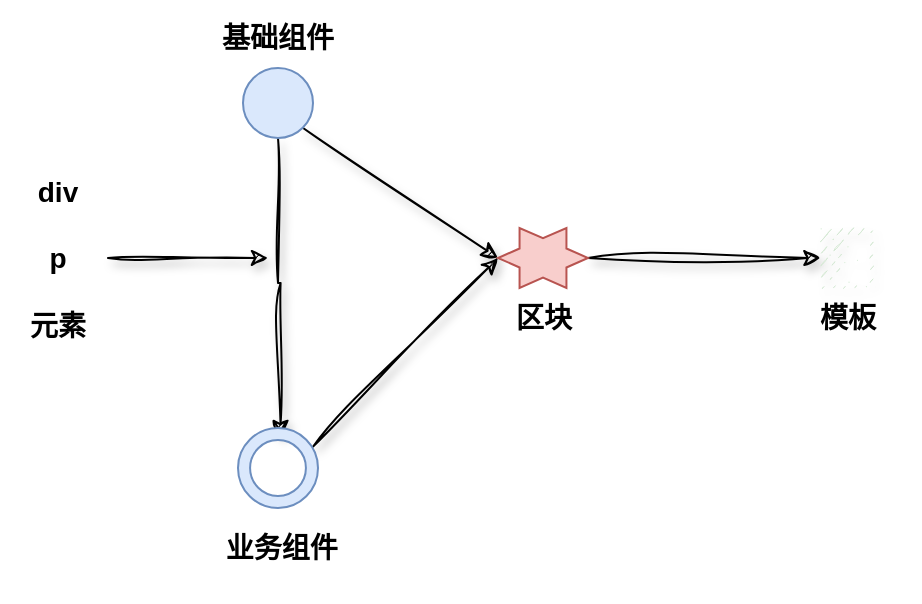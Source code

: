 <mxfile version="23.1.5" type="github">
  <diagram name="第 1 页" id="dDQUipNFQiX6oBX-kvsF">
    <mxGraphModel dx="1247" dy="659" grid="1" gridSize="10" guides="1" tooltips="1" connect="1" arrows="1" fold="1" page="1" pageScale="1" pageWidth="827" pageHeight="1169" math="0" shadow="0">
      <root>
        <mxCell id="0" />
        <mxCell id="1" parent="0" />
        <mxCell id="gEaBiGcU0Ve1vbxQW--x-1" value="&lt;span style=&quot;font-size: 14px;&quot;&gt;&lt;span style=&quot;font-size: 14px;&quot;&gt;div&lt;br style=&quot;font-size: 14px;&quot;&gt;&lt;br style=&quot;font-size: 14px;&quot;&gt;p&lt;br style=&quot;font-size: 14px;&quot;&gt;&lt;br style=&quot;font-size: 14px;&quot;&gt;元素&lt;br style=&quot;font-size: 14px;&quot;&gt;&lt;/span&gt;&lt;/span&gt;" style="text;html=1;align=center;verticalAlign=middle;whiteSpace=wrap;rounded=0;fontSize=14;fontStyle=1;sketch=1;curveFitting=1;jiggle=2;shadow=1;" vertex="1" parent="1">
          <mxGeometry x="190" y="350" width="50" height="110" as="geometry" />
        </mxCell>
        <mxCell id="gEaBiGcU0Ve1vbxQW--x-9" style="edgeStyle=orthogonalEdgeStyle;rounded=0;orthogonalLoop=1;jettySize=auto;html=1;exitX=0.5;exitY=1;exitDx=0;exitDy=0;entryX=0.532;entryY=0.112;entryDx=0;entryDy=0;sketch=1;curveFitting=1;jiggle=2;shadow=1;entryPerimeter=0;" edge="1" parent="1" source="gEaBiGcU0Ve1vbxQW--x-20" target="gEaBiGcU0Ve1vbxQW--x-19">
          <mxGeometry relative="1" as="geometry" />
        </mxCell>
        <mxCell id="gEaBiGcU0Ve1vbxQW--x-2" value="基础组件" style="text;html=1;align=center;verticalAlign=middle;whiteSpace=wrap;rounded=0;fontSize=14;fontStyle=1;sketch=1;curveFitting=1;jiggle=2;shadow=1;" vertex="1" parent="1">
          <mxGeometry x="290" y="280" width="70" height="30" as="geometry" />
        </mxCell>
        <mxCell id="gEaBiGcU0Ve1vbxQW--x-3" value="&amp;nbsp;业务组件" style="text;html=1;align=center;verticalAlign=middle;whiteSpace=wrap;rounded=0;fontSize=14;fontStyle=1;sketch=1;curveFitting=1;jiggle=2;shadow=1;" vertex="1" parent="1">
          <mxGeometry x="290" y="530" width="70" height="40" as="geometry" />
        </mxCell>
        <mxCell id="gEaBiGcU0Ve1vbxQW--x-4" value="区块" style="text;html=1;align=center;verticalAlign=middle;whiteSpace=wrap;rounded=0;fontSize=14;fontStyle=1;sketch=1;curveFitting=1;jiggle=2;shadow=1;" vertex="1" parent="1">
          <mxGeometry x="427.5" y="420" width="60" height="30" as="geometry" />
        </mxCell>
        <mxCell id="gEaBiGcU0Ve1vbxQW--x-5" value="模板" style="text;html=1;align=center;verticalAlign=middle;whiteSpace=wrap;rounded=0;fontSize=14;fontStyle=1;sketch=1;curveFitting=1;jiggle=2;shadow=1;" vertex="1" parent="1">
          <mxGeometry x="580" y="420" width="60" height="30" as="geometry" />
        </mxCell>
        <mxCell id="gEaBiGcU0Ve1vbxQW--x-11" value="" style="endArrow=classic;html=1;rounded=0;entryX=0;entryY=0.5;entryDx=0;entryDy=0;sketch=1;curveFitting=1;jiggle=2;shadow=1;entryPerimeter=0;exitX=1;exitY=1;exitDx=0;exitDy=0;" edge="1" parent="1" source="gEaBiGcU0Ve1vbxQW--x-20" target="gEaBiGcU0Ve1vbxQW--x-18">
          <mxGeometry width="50" height="50" relative="1" as="geometry">
            <mxPoint x="350" y="310" as="sourcePoint" />
            <mxPoint x="360" y="520" as="targetPoint" />
          </mxGeometry>
        </mxCell>
        <mxCell id="gEaBiGcU0Ve1vbxQW--x-12" value="" style="endArrow=classic;html=1;rounded=0;entryX=0;entryY=0.5;entryDx=0;entryDy=0;exitX=0.939;exitY=0.232;exitDx=0;exitDy=0;sketch=1;curveFitting=1;jiggle=2;shadow=1;entryPerimeter=0;exitPerimeter=0;" edge="1" parent="1" source="gEaBiGcU0Ve1vbxQW--x-19" target="gEaBiGcU0Ve1vbxQW--x-18">
          <mxGeometry width="50" height="50" relative="1" as="geometry">
            <mxPoint x="360" y="480" as="sourcePoint" />
            <mxPoint x="430" y="570" as="targetPoint" />
          </mxGeometry>
        </mxCell>
        <mxCell id="gEaBiGcU0Ve1vbxQW--x-13" value="" style="endArrow=classic;html=1;rounded=0;sketch=1;curveFitting=1;jiggle=2;shadow=1;" edge="1" parent="1" source="gEaBiGcU0Ve1vbxQW--x-18" target="gEaBiGcU0Ve1vbxQW--x-15">
          <mxGeometry width="50" height="50" relative="1" as="geometry">
            <mxPoint x="360" y="460" as="sourcePoint" />
            <mxPoint x="410" y="410" as="targetPoint" />
          </mxGeometry>
        </mxCell>
        <mxCell id="gEaBiGcU0Ve1vbxQW--x-14" value="" style="endArrow=classic;html=1;rounded=0;exitX=1;exitY=0.5;exitDx=0;exitDy=0;sketch=1;curveFitting=1;jiggle=2;shadow=1;" edge="1" parent="1" source="gEaBiGcU0Ve1vbxQW--x-1">
          <mxGeometry width="50" height="50" relative="1" as="geometry">
            <mxPoint x="340" y="560" as="sourcePoint" />
            <mxPoint x="320" y="405" as="targetPoint" />
          </mxGeometry>
        </mxCell>
        <mxCell id="gEaBiGcU0Ve1vbxQW--x-15" value="" style="sketch=1;outlineConnect=0;fillColor=#d5e8d4;strokeColor=#82b366;dashed=0;verticalLabelPosition=bottom;verticalAlign=top;align=center;html=1;fontSize=12;fontStyle=0;aspect=fixed;pointerEvents=1;shape=mxgraph.aws4.template;curveFitting=1;jiggle=2;shadow=1;" vertex="1" parent="1">
          <mxGeometry x="596.25" y="390" width="25" height="30" as="geometry" />
        </mxCell>
        <mxCell id="gEaBiGcU0Ve1vbxQW--x-18" value="" style="verticalLabelPosition=bottom;verticalAlign=top;html=1;shape=mxgraph.basic.6_point_star;fillColor=#f8cecc;strokeColor=#b85450;" vertex="1" parent="1">
          <mxGeometry x="435" y="390" width="45" height="30" as="geometry" />
        </mxCell>
        <mxCell id="gEaBiGcU0Ve1vbxQW--x-19" value="" style="verticalLabelPosition=bottom;verticalAlign=top;html=1;shape=mxgraph.basic.donut;dx=6.04;fillColor=#dae8fc;strokeColor=#6c8ebf;" vertex="1" parent="1">
          <mxGeometry x="305" y="490" width="40" height="40" as="geometry" />
        </mxCell>
        <mxCell id="gEaBiGcU0Ve1vbxQW--x-20" value="" style="ellipse;whiteSpace=wrap;html=1;aspect=fixed;fillColor=#dae8fc;strokeColor=#6c8ebf;" vertex="1" parent="1">
          <mxGeometry x="307.5" y="310" width="35" height="35" as="geometry" />
        </mxCell>
      </root>
    </mxGraphModel>
  </diagram>
</mxfile>
